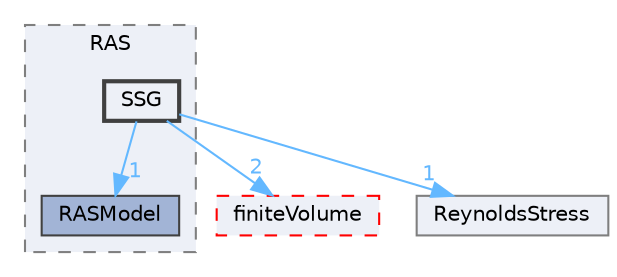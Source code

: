 digraph "src/TurbulenceModels/turbulenceModels/RAS/SSG"
{
 // LATEX_PDF_SIZE
  bgcolor="transparent";
  edge [fontname=Helvetica,fontsize=10,labelfontname=Helvetica,labelfontsize=10];
  node [fontname=Helvetica,fontsize=10,shape=box,height=0.2,width=0.4];
  compound=true
  subgraph clusterdir_adfb94148fb30832cafb0debb79458ba {
    graph [ bgcolor="#edf0f7", pencolor="grey50", label="RAS", fontname=Helvetica,fontsize=10 style="filled,dashed", URL="dir_adfb94148fb30832cafb0debb79458ba.html",tooltip=""]
  dir_695988d4b6a6c12df1635b93ccab0d53 [label="RASModel", fillcolor="#a2b4d6", color="grey25", style="filled", URL="dir_695988d4b6a6c12df1635b93ccab0d53.html",tooltip=""];
  dir_1b9f963ce4828ec536a07906761b6417 [label="SSG", fillcolor="#edf0f7", color="grey25", style="filled,bold", URL="dir_1b9f963ce4828ec536a07906761b6417.html",tooltip=""];
  }
  dir_9bd15774b555cf7259a6fa18f99fe99b [label="finiteVolume", fillcolor="#edf0f7", color="red", style="filled,dashed", URL="dir_9bd15774b555cf7259a6fa18f99fe99b.html",tooltip=""];
  dir_a67c08fbd1e754f82bdfbdb2e52c41bb [label="ReynoldsStress", fillcolor="#edf0f7", color="grey50", style="filled", URL="dir_a67c08fbd1e754f82bdfbdb2e52c41bb.html",tooltip=""];
  dir_1b9f963ce4828ec536a07906761b6417->dir_695988d4b6a6c12df1635b93ccab0d53 [headlabel="1", labeldistance=1.5 headhref="dir_003740_003199.html" href="dir_003740_003199.html" color="steelblue1" fontcolor="steelblue1"];
  dir_1b9f963ce4828ec536a07906761b6417->dir_9bd15774b555cf7259a6fa18f99fe99b [headlabel="2", labeldistance=1.5 headhref="dir_003740_001387.html" href="dir_003740_001387.html" color="steelblue1" fontcolor="steelblue1"];
  dir_1b9f963ce4828ec536a07906761b6417->dir_a67c08fbd1e754f82bdfbdb2e52c41bb [headlabel="1", labeldistance=1.5 headhref="dir_003740_003336.html" href="dir_003740_003336.html" color="steelblue1" fontcolor="steelblue1"];
}
